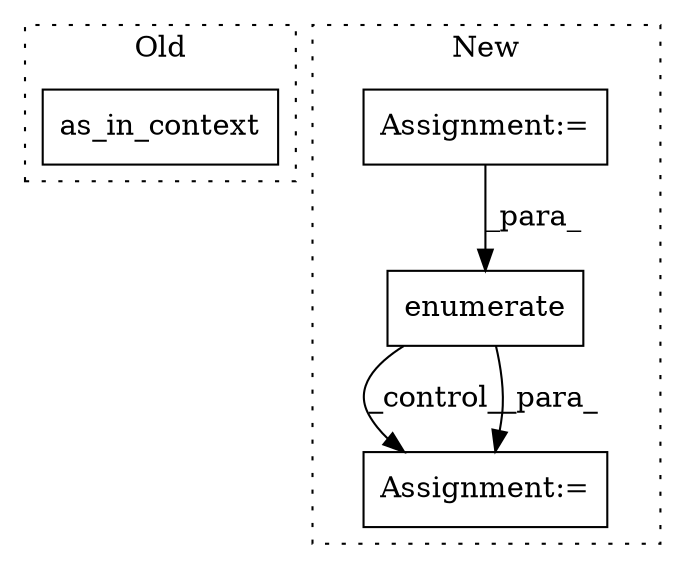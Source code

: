 digraph G {
subgraph cluster0 {
1 [label="as_in_context" a="32" s="1844,1861" l="14,1" shape="box"];
label = "Old";
style="dotted";
}
subgraph cluster1 {
2 [label="enumerate" a="32" s="1288,1313" l="10,1" shape="box"];
3 [label="Assignment:=" a="7" s="1384" l="1" shape="box"];
4 [label="Assignment:=" a="7" s="748" l="1" shape="box"];
label = "New";
style="dotted";
}
2 -> 3 [label="_control_"];
2 -> 3 [label="_para_"];
4 -> 2 [label="_para_"];
}